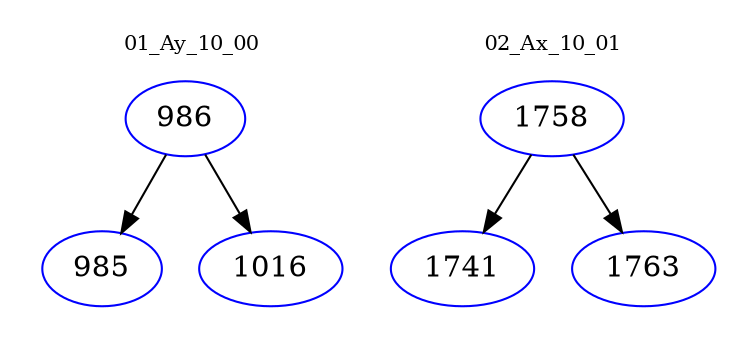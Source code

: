 digraph{
subgraph cluster_0 {
color = white
label = "01_Ay_10_00";
fontsize=10;
T0_986 [label="986", color="blue"]
T0_986 -> T0_985 [color="black"]
T0_985 [label="985", color="blue"]
T0_986 -> T0_1016 [color="black"]
T0_1016 [label="1016", color="blue"]
}
subgraph cluster_1 {
color = white
label = "02_Ax_10_01";
fontsize=10;
T1_1758 [label="1758", color="blue"]
T1_1758 -> T1_1741 [color="black"]
T1_1741 [label="1741", color="blue"]
T1_1758 -> T1_1763 [color="black"]
T1_1763 [label="1763", color="blue"]
}
}
